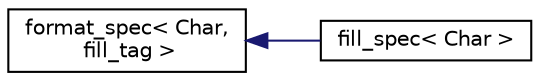 digraph "Graphical Class Hierarchy"
{
  edge [fontname="Helvetica",fontsize="10",labelfontname="Helvetica",labelfontsize="10"];
  node [fontname="Helvetica",fontsize="10",shape=record];
  rankdir="LR";
  Node1 [label="format_spec\< Char,\l fill_tag \>",height=0.2,width=0.4,color="black", fillcolor="white", style="filled",URL="$classformat__spec.html"];
  Node1 -> Node2 [dir="back",color="midnightblue",fontsize="10",style="solid",fontname="Helvetica"];
  Node2 [label="fill_spec\< Char \>",height=0.2,width=0.4,color="black", fillcolor="white", style="filled",URL="$classfill__spec.html"];
}
